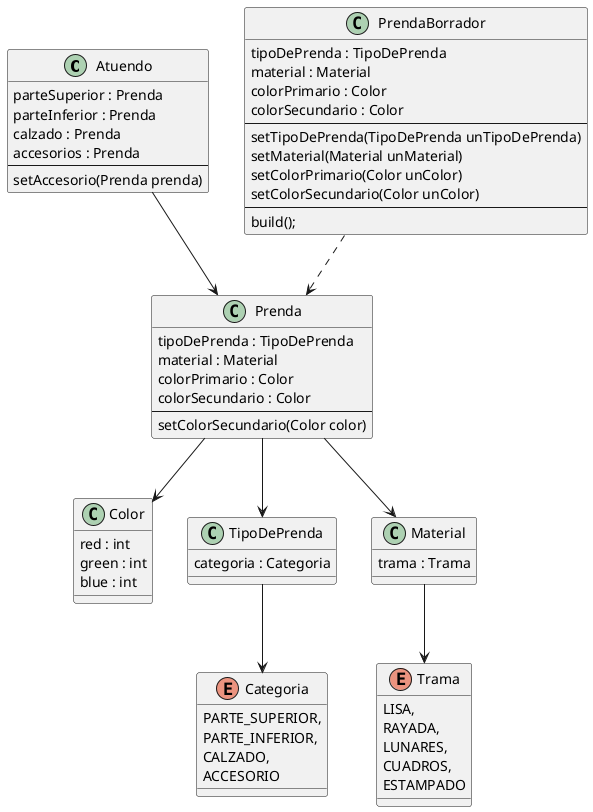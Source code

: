 @startuml

class Atuendo {
  parteSuperior : Prenda
  parteInferior : Prenda
  calzado : Prenda
  accesorios : Prenda
  --
  setAccesorio(Prenda prenda)
}

class Prenda {
  tipoDePrenda : TipoDePrenda
  material : Material
  colorPrimario : Color
  colorSecundario : Color
  --
  setColorSecundario(Color color)
}

class Color {
  red : int
  green : int
  blue : int
}

class TipoDePrenda {
  categoria : Categoria
}

enum Categoria {
  PARTE_SUPERIOR,
  PARTE_INFERIOR,
  CALZADO,
  ACCESORIO
}

class Material{
  trama : Trama
}

enum Trama {
  LISA,
  RAYADA,
  LUNARES,
  CUADROS,
  ESTAMPADO
}

Atuendo --> Prenda

Prenda --> TipoDePrenda
Prenda --> Color
Prenda --> Material

Material --> Trama

TipoDePrenda --> Categoria

class PrendaBorrador {
  tipoDePrenda : TipoDePrenda
  material : Material
  colorPrimario : Color
  colorSecundario : Color
  --
  setTipoDePrenda(TipoDePrenda unTipoDePrenda)
  setMaterial(Material unMaterial)
  setColorPrimario(Color unColor)
  setColorSecundario(Color unColor)
  --
  build();
}

PrendaBorrador ..> Prenda

@enduml